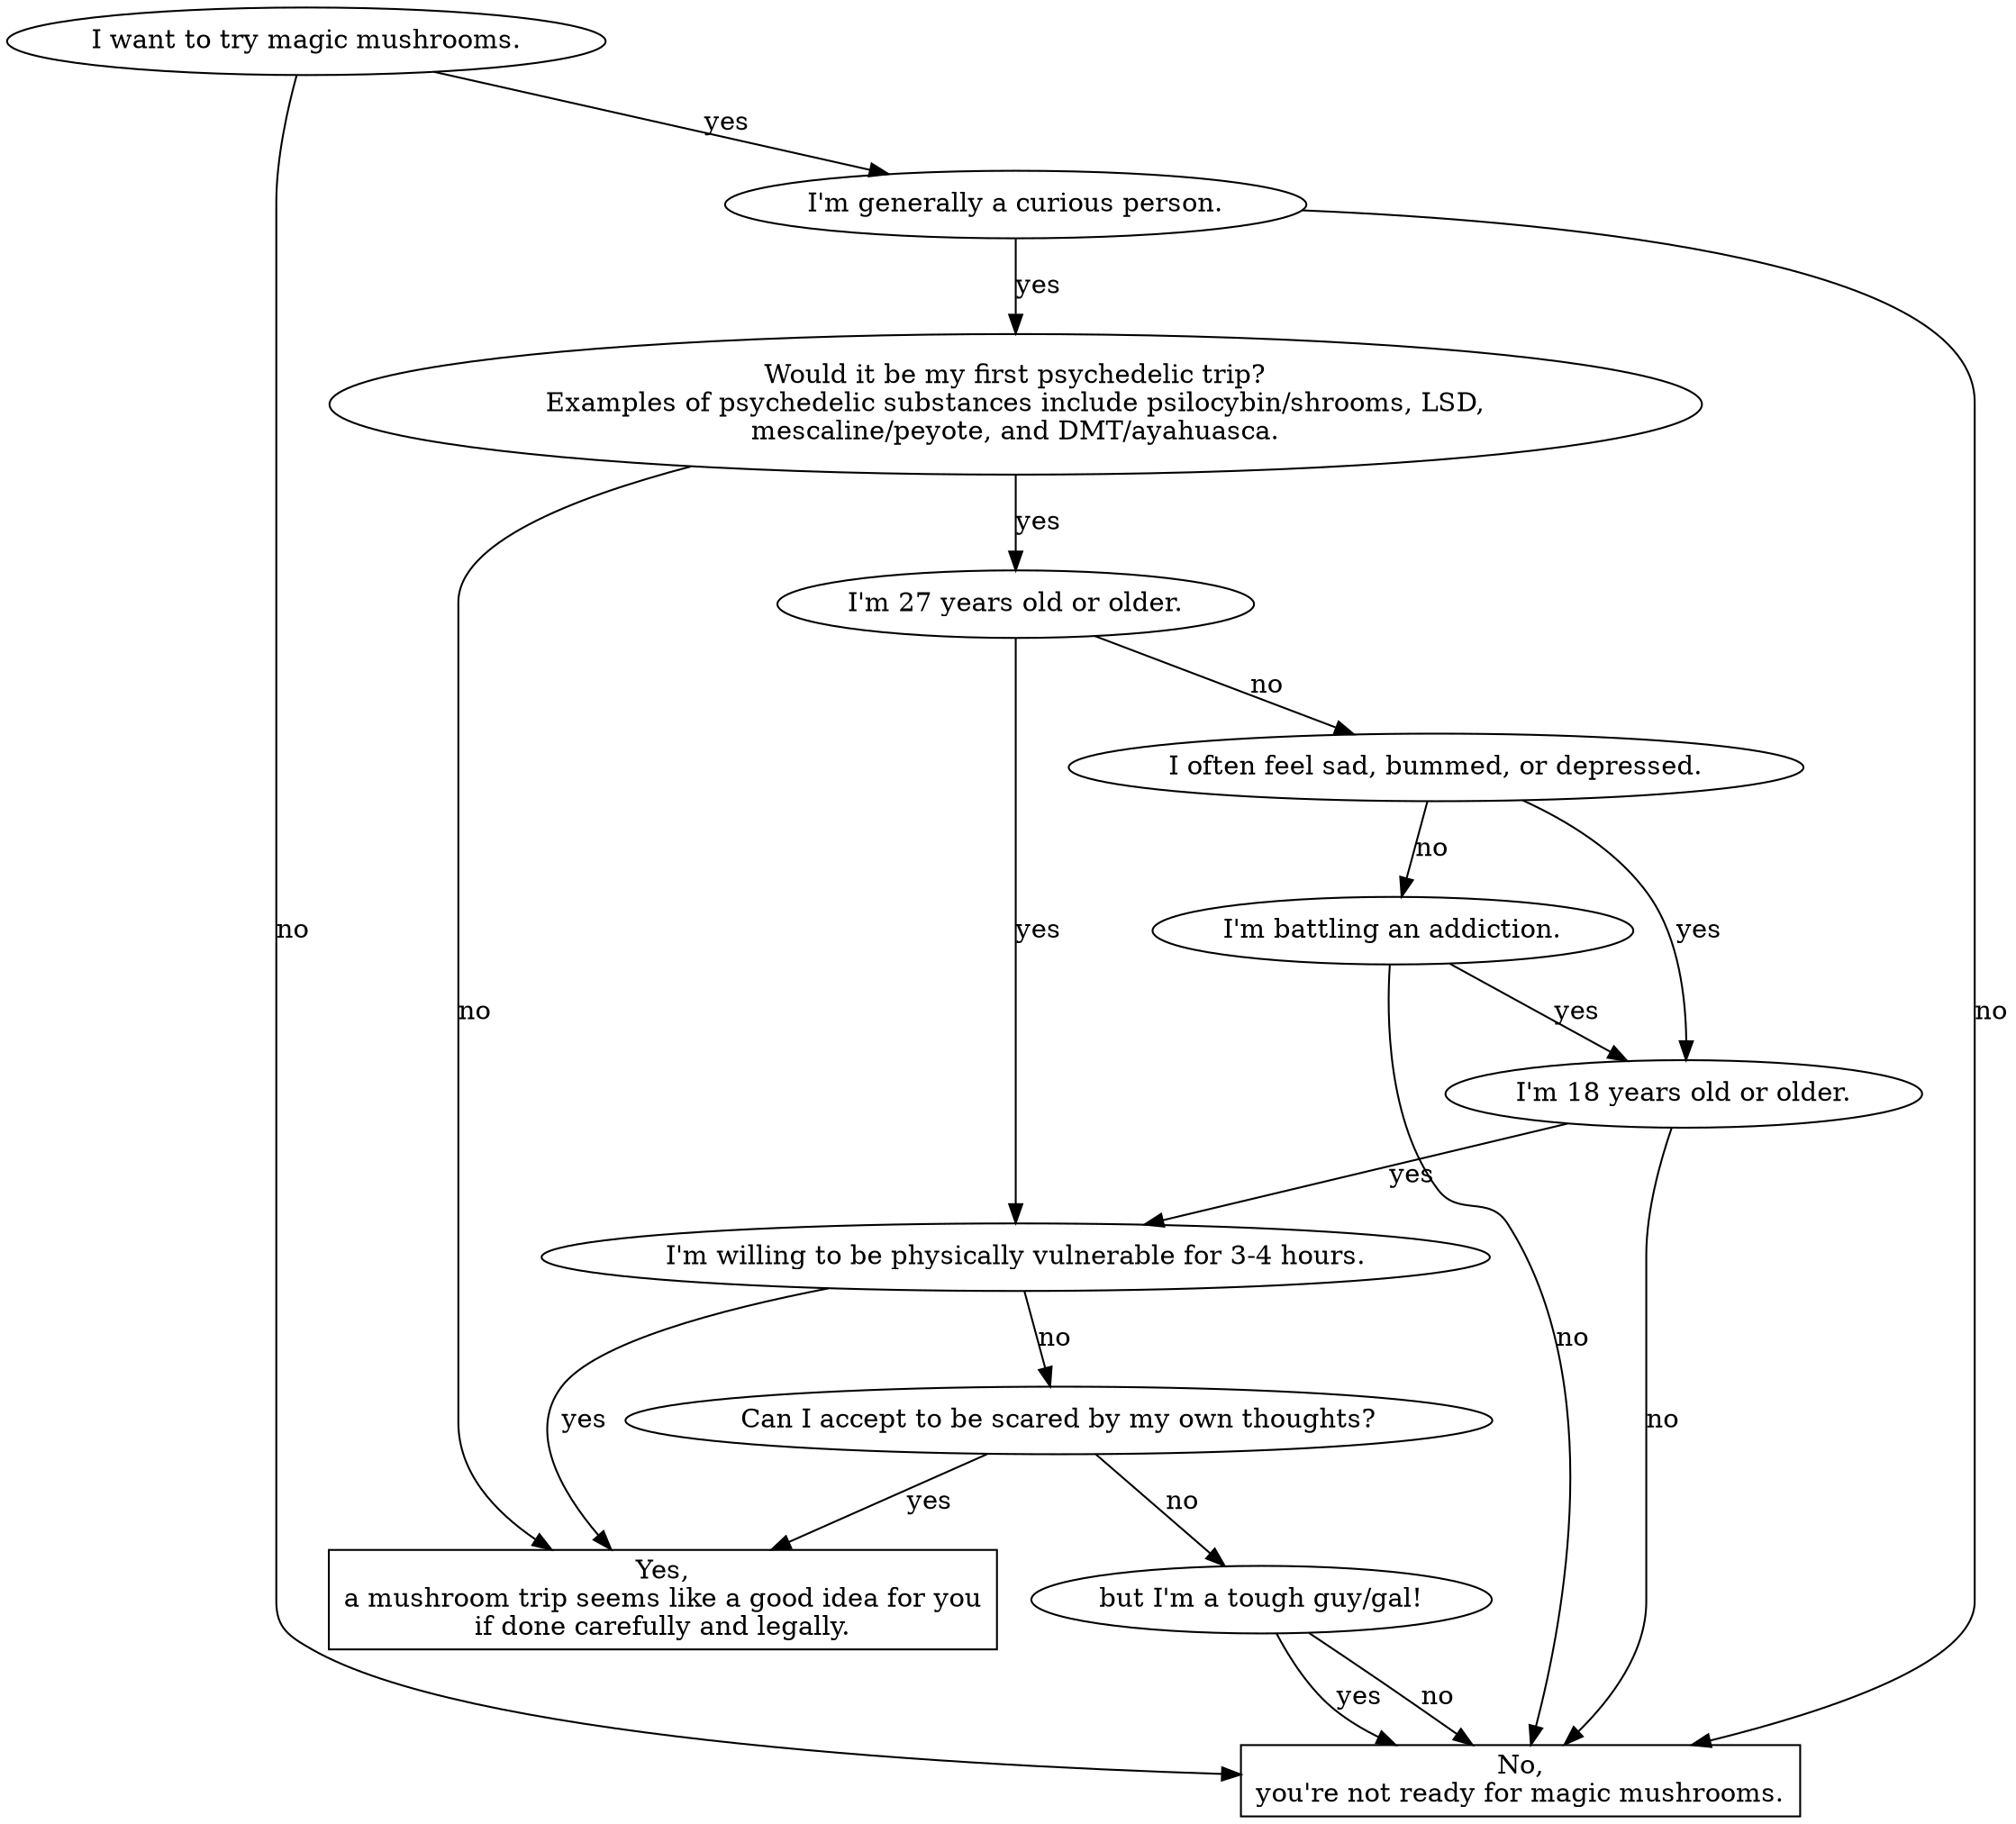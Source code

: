 // -*- c -*-

digraph {
  rankdir=TB;

  node0 [label="I want to try magic mushrooms."];
  node0 -> node1 [label="yes"];
  node0 -> no [label="no"];

  node1 [label="I'm generally a curious person."];
  node1 -> node2 [label="yes"];
  node1 -> no [label="no"];

  node2 [label="Would it be my first psychedelic trip?\n\
Examples of psychedelic substances include psilocybin/shrooms, LSD,\n\
mescaline/peyote, and DMT/ayahuasca."];
  node2 -> yes [label="no"];
  node2 -> node3 [label="yes"];

  node3 [label="I'm 27 years old or older."];
  node3 -> node4 [label="no"];
  node3 -> node6 [label="yes"];

  node4 [label="I often feel sad, bummed, or depressed."];
  node4 -> node5 [label="yes"];
  node4 -> node41 [label="no"];

  node41 [label="I'm battling an addiction."];
  node41 -> node5 [label="yes"];
  node41 -> no [label="no"];

  node5 [label="I'm 18 years old or older."];
  node5 -> no [label="no"];
  node5 -> node6 [label="yes"];

  node6 [label="I'm willing to be physically vulnerable for 3-4 hours."]
  node6 -> node61 [label="no"];
  node6 -> yes [label="yes"];

  node61 [label="Can I accept to be scared by my own thoughts?"]
  node61 -> node7 [label="no"];
  node61 -> yes [label="yes"];

  node7 [label="but I'm a tough guy/gal!"];
  node7 -> no [label="yes"];
  node7 -> no [label="no"];

  yes [shape=box, label="Yes,\n\
a mushroom trip seems like a good idea for you\n\
if done carefully and legally."];
  no [shape=box, label="No,\n\
you're not ready for magic mushrooms."];
}
